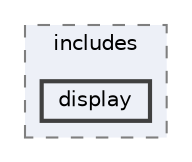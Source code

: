 digraph "app/includes/display"
{
 // LATEX_PDF_SIZE
  bgcolor="transparent";
  edge [fontname=Helvetica,fontsize=10,labelfontname=Helvetica,labelfontsize=10];
  node [fontname=Helvetica,fontsize=10,shape=box,height=0.2,width=0.4];
  compound=true
  subgraph clusterdir_1c5c03227cca0102ee47bee331c2b55d {
    graph [ bgcolor="#edf0f7", pencolor="grey50", label="includes", fontname=Helvetica,fontsize=10 style="filled,dashed", URL="dir_1c5c03227cca0102ee47bee331c2b55d.html",tooltip=""]
  dir_83bdb2762eafa62fe24a00b103a3c171 [label="display", fillcolor="#edf0f7", color="grey25", style="filled,bold", URL="dir_83bdb2762eafa62fe24a00b103a3c171.html",tooltip=""];
  }
}
